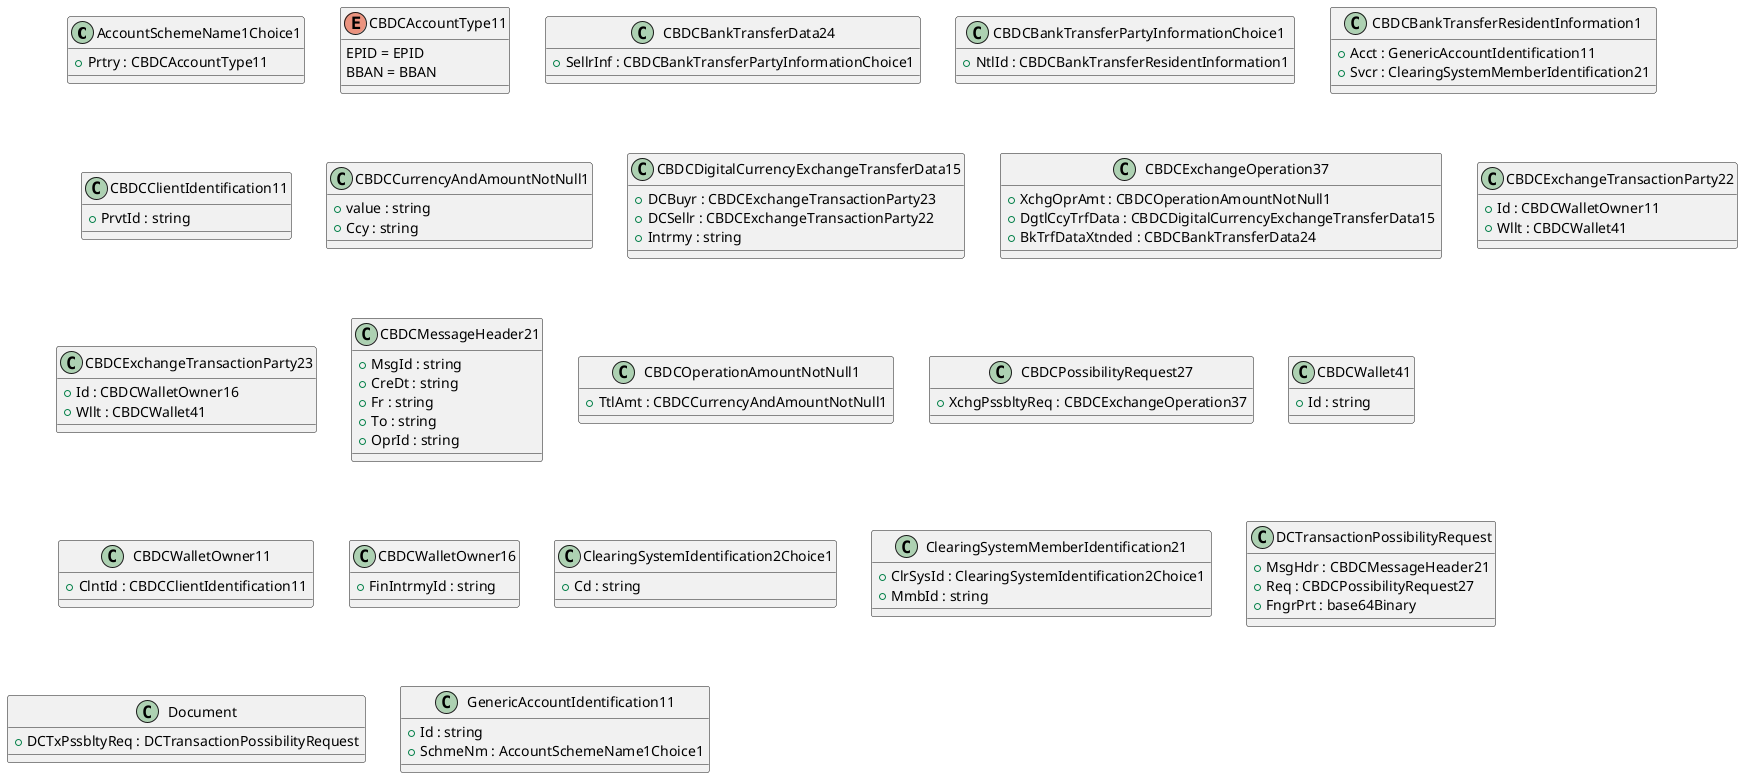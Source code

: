 @startuml

class AccountSchemeName1Choice1 {
    +Prtry : CBDCAccountType11
}
enum CBDCAccountType11 {
    EPID = EPID
    BBAN = BBAN
}
class CBDCBankTransferData24 {
    +SellrInf : CBDCBankTransferPartyInformationChoice1
}
class CBDCBankTransferPartyInformationChoice1 {
    +NtlId : CBDCBankTransferResidentInformation1
}
class CBDCBankTransferResidentInformation1 {
    +Acct : GenericAccountIdentification11
    +Svcr : ClearingSystemMemberIdentification21
}
class CBDCClientIdentification11 {
    +PrvtId : string
}
class CBDCCurrencyAndAmountNotNull1 {
    +value : string
    +Ccy : string
}
class CBDCDigitalCurrencyExchangeTransferData15 {
    +DCBuyr : CBDCExchangeTransactionParty23
    +DCSellr : CBDCExchangeTransactionParty22
    +Intrmy : string
}
class CBDCExchangeOperation37 {
    +XchgOprAmt : CBDCOperationAmountNotNull1
    +DgtlCcyTrfData : CBDCDigitalCurrencyExchangeTransferData15
    +BkTrfDataXtnded : CBDCBankTransferData24
}
class CBDCExchangeTransactionParty22 {
    +Id : CBDCWalletOwner11
    +Wllt : CBDCWallet41
}
class CBDCExchangeTransactionParty23 {
    +Id : CBDCWalletOwner16
    +Wllt : CBDCWallet41
}
class CBDCMessageHeader21 {
    +MsgId : string
    +CreDt : string
    +Fr : string
    +To : string
    +OprId : string
}
class CBDCOperationAmountNotNull1 {
    +TtlAmt : CBDCCurrencyAndAmountNotNull1
}
class CBDCPossibilityRequest27 {
    +XchgPssbltyReq : CBDCExchangeOperation37
}
class CBDCWallet41 {
    +Id : string
}
class CBDCWalletOwner11 {
    +ClntId : CBDCClientIdentification11
}
class CBDCWalletOwner16 {
    +FinIntrmyId : string
}
class ClearingSystemIdentification2Choice1 {
    +Cd : string
}
class ClearingSystemMemberIdentification21 {
    +ClrSysId : ClearingSystemIdentification2Choice1
    +MmbId : string
}
class DCTransactionPossibilityRequest {
    +MsgHdr : CBDCMessageHeader21
    +Req : CBDCPossibilityRequest27
    +FngrPrt : base64Binary
}
class Document {
    +DCTxPssbltyReq : DCTransactionPossibilityRequest
}
class GenericAccountIdentification11 {
    +Id : string
    +SchmeNm : AccountSchemeName1Choice1
}

@enduml
